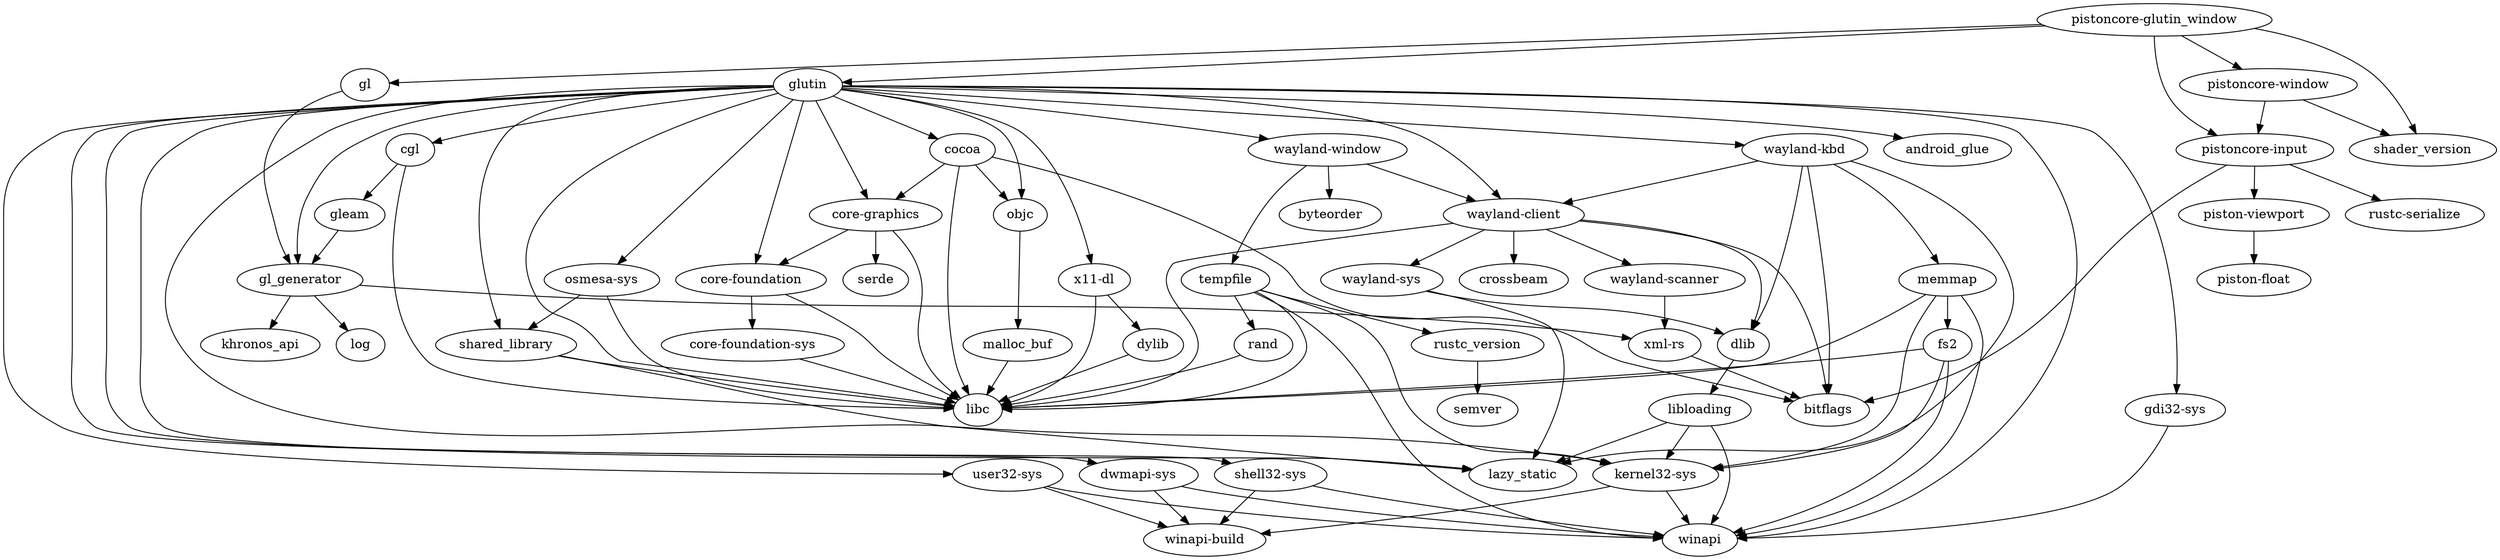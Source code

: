 digraph dependencies {
	N0[label="pistoncore-glutin_window"];
	N1[label="gl"];
	N2[label="glutin"];
	N3[label="pistoncore-input"];
	N4[label="pistoncore-window"];
	N5[label="shader_version"];
	N6[label="android_glue"];
	N7[label="bitflags"];
	N8[label="byteorder"];
	N9[label="cgl"];
	N10[label="gleam"];
	N11[label="libc"];
	N12[label="cocoa"];
	N13[label="core-graphics"];
	N14[label="objc"];
	N15[label="core-foundation"];
	N16[label="core-foundation-sys"];
	N17[label="serde"];
	N18[label="crossbeam"];
	N19[label="dlib"];
	N20[label="libloading"];
	N21[label="dwmapi-sys"];
	N22[label="winapi"];
	N23[label="winapi-build"];
	N24[label="dylib"];
	N25[label="fs2"];
	N26[label="kernel32-sys"];
	N27[label="gdi32-sys"];
	N28[label="gl_generator"];
	N29[label="khronos_api"];
	N30[label="log"];
	N31[label="xml-rs"];
	N32[label="lazy_static"];
	N33[label="osmesa-sys"];
	N34[label="shared_library"];
	N35[label="shell32-sys"];
	N36[label="user32-sys"];
	N37[label="wayland-client"];
	N38[label="wayland-kbd"];
	N39[label="wayland-window"];
	N40[label="x11-dl"];
	N41[label="malloc_buf"];
	N42[label="memmap"];
	N43[label="piston-float"];
	N44[label="piston-viewport"];
	N45[label="rustc-serialize"];
	N46[label="rand"];
	N47[label="rustc_version"];
	N48[label="semver"];
	N49[label="tempfile"];
	N50[label="wayland-scanner"];
	N51[label="wayland-sys"];
	N0 -> N1[label=""];
	N0 -> N2[label=""];
	N0 -> N3[label=""];
	N0 -> N4[label=""];
	N0 -> N5[label=""];
	N1 -> N28[label=""];
	N2 -> N6[label=""];
	N2 -> N9[label=""];
	N2 -> N11[label=""];
	N2 -> N12[label=""];
	N2 -> N13[label=""];
	N2 -> N14[label=""];
	N2 -> N15[label=""];
	N2 -> N21[label=""];
	N2 -> N22[label=""];
	N2 -> N26[label=""];
	N2 -> N27[label=""];
	N2 -> N28[label=""];
	N2 -> N32[label=""];
	N2 -> N33[label=""];
	N2 -> N34[label=""];
	N2 -> N35[label=""];
	N2 -> N36[label=""];
	N2 -> N37[label=""];
	N2 -> N38[label=""];
	N2 -> N39[label=""];
	N2 -> N40[label=""];
	N3 -> N7[label=""];
	N3 -> N44[label=""];
	N3 -> N45[label=""];
	N4 -> N3[label=""];
	N4 -> N5[label=""];
	N9 -> N10[label=""];
	N9 -> N11[label=""];
	N10 -> N28[label=""];
	N12 -> N7[label=""];
	N12 -> N11[label=""];
	N12 -> N13[label=""];
	N12 -> N14[label=""];
	N13 -> N11[label=""];
	N13 -> N15[label=""];
	N13 -> N17[label=""];
	N14 -> N41[label=""];
	N15 -> N11[label=""];
	N15 -> N16[label=""];
	N16 -> N11[label=""];
	N19 -> N20[label=""];
	N20 -> N22[label=""];
	N20 -> N26[label=""];
	N20 -> N32[label=""];
	N21 -> N22[label=""];
	N21 -> N23[label=""];
	N24 -> N11[label=""];
	N25 -> N11[label=""];
	N25 -> N22[label=""];
	N25 -> N26[label=""];
	N26 -> N22[label=""];
	N26 -> N23[label=""];
	N27 -> N22[label=""];
	N28 -> N29[label=""];
	N28 -> N30[label=""];
	N28 -> N31[label=""];
	N31 -> N7[label=""];
	N33 -> N11[label=""];
	N33 -> N34[label=""];
	N34 -> N11[label=""];
	N34 -> N32[label=""];
	N35 -> N22[label=""];
	N35 -> N23[label=""];
	N36 -> N22[label=""];
	N36 -> N23[label=""];
	N37 -> N7[label=""];
	N37 -> N11[label=""];
	N37 -> N18[label=""];
	N37 -> N19[label=""];
	N37 -> N50[label=""];
	N37 -> N51[label=""];
	N38 -> N7[label=""];
	N38 -> N19[label=""];
	N38 -> N32[label=""];
	N38 -> N37[label=""];
	N38 -> N42[label=""];
	N39 -> N8[label=""];
	N39 -> N37[label=""];
	N39 -> N49[label=""];
	N40 -> N11[label=""];
	N40 -> N24[label=""];
	N41 -> N11[label=""];
	N42 -> N11[label=""];
	N42 -> N22[label=""];
	N42 -> N25[label=""];
	N42 -> N26[label=""];
	N44 -> N43[label=""];
	N46 -> N11[label=""];
	N47 -> N48[label=""];
	N49 -> N11[label=""];
	N49 -> N22[label=""];
	N49 -> N26[label=""];
	N49 -> N46[label=""];
	N49 -> N47[label=""];
	N50 -> N31[label=""];
	N51 -> N19[label=""];
	N51 -> N32[label=""];
}
